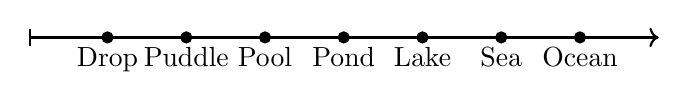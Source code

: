 \begin{tikzpicture}

\draw[thick,|->] (-4,0) -- (4,0);
\filldraw (-3,0) circle (2pt) node[anchor=north] {Drop};
\filldraw (-2,0) circle (2pt) node[anchor=north] {Puddle};
\filldraw (-1,0) circle (2pt) node[anchor=north] {Pool};
\filldraw (0,0) circle (2pt) node[anchor=north] {Pond};
\filldraw (1,0) circle (2pt) node[anchor=north] {Lake};
\filldraw (2,0) circle (2pt) node[anchor=north] {Sea};
\filldraw (3,0) circle (2pt) node[anchor=north] {Ocean};

\end{tikzpicture}
